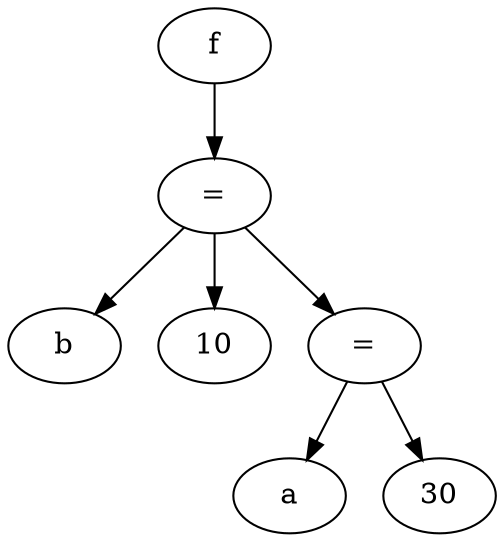 # Executado assim: ./output2dot.sh 
# https://graphviz.org/doc/info/lang.html
digraph {
  x55dfe77d7370 -> x55dfe77d74d0
  x55dfe77d74d0 -> x55dfe77d7520
  x55dfe77d7520 [label="b"]
  x55dfe77d74d0 -> x55dfe77d74a0
  x55dfe77d74a0 [label="10"]
  x55dfe77d74d0 -> x55dfe77d7620
  x55dfe77d7620 -> x55dfe77d7670
  x55dfe77d7670 [label="a"]
  x55dfe77d7620 -> x55dfe77d75f0
  x55dfe77d75f0 [label="30"]
  x55dfe77d7620 [label="="]
  x55dfe77d74d0 [label="="]
  x55dfe77d7370 [label="f"]
}
